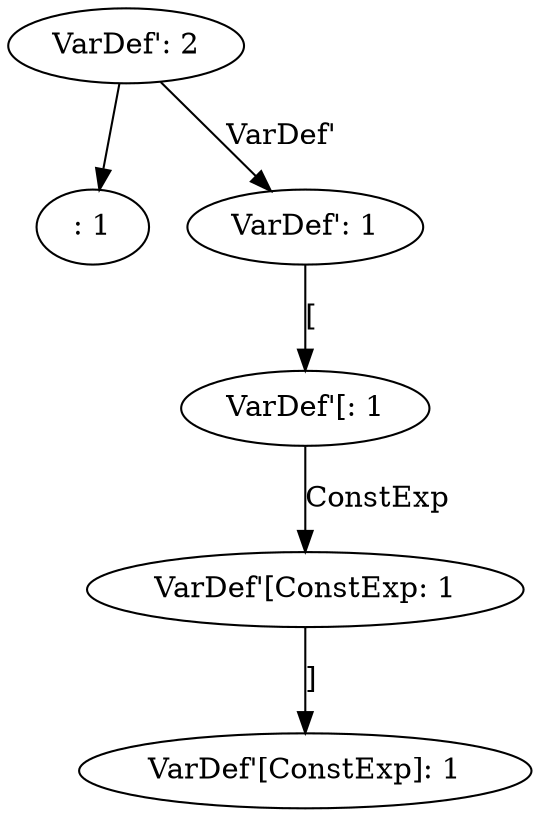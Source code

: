 digraph {
    0 [ label = "VarDef': 2" ]
    1 [ label = ": 1" ]
    2 [ label = "VarDef': 1" ]
    3 [ label = "VarDef'[: 1" ]
    4 [ label = "VarDef'[ConstExp: 1" ]
    5 [ label = "VarDef'[ConstExp]: 1" ]
    0 -> 1 [ label = "" ]
    0 -> 2 [ label = "VarDef'" ]
    2 -> 3 [ label = "[" ]
    3 -> 4 [ label = "ConstExp" ]
    4 -> 5 [ label = "]" ]
}
